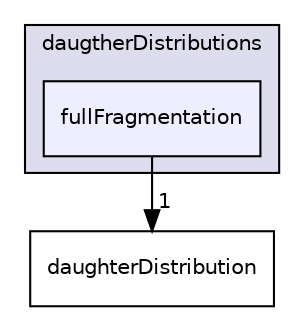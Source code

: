 digraph "fullFragmentation" {
  bgcolor=transparent;
  compound=true
  node [ fontsize="10", fontname="Helvetica"];
  edge [ labelfontsize="10", labelfontname="Helvetica"];
  subgraph clusterdir_a959301c3cf54322ad2aac04893d37dc {
    graph [ bgcolor="#ddddee", pencolor="black", label="daugtherDistributions" fontname="Helvetica", fontsize="10", URL="dir_a959301c3cf54322ad2aac04893d37dc.html"]
  dir_306b8455596e14e5cea07a04a584ceac [shape=box, label="fullFragmentation", style="filled", fillcolor="#eeeeff", pencolor="black", URL="dir_306b8455596e14e5cea07a04a584ceac.html"];
  }
  dir_6107ce464e8bb2e0d96560c02a662c14 [shape=box label="daughterDistribution" URL="dir_6107ce464e8bb2e0d96560c02a662c14.html"];
  dir_306b8455596e14e5cea07a04a584ceac->dir_6107ce464e8bb2e0d96560c02a662c14 [headlabel="1", labeldistance=1.5 headhref="dir_000111_000084.html"];
}
